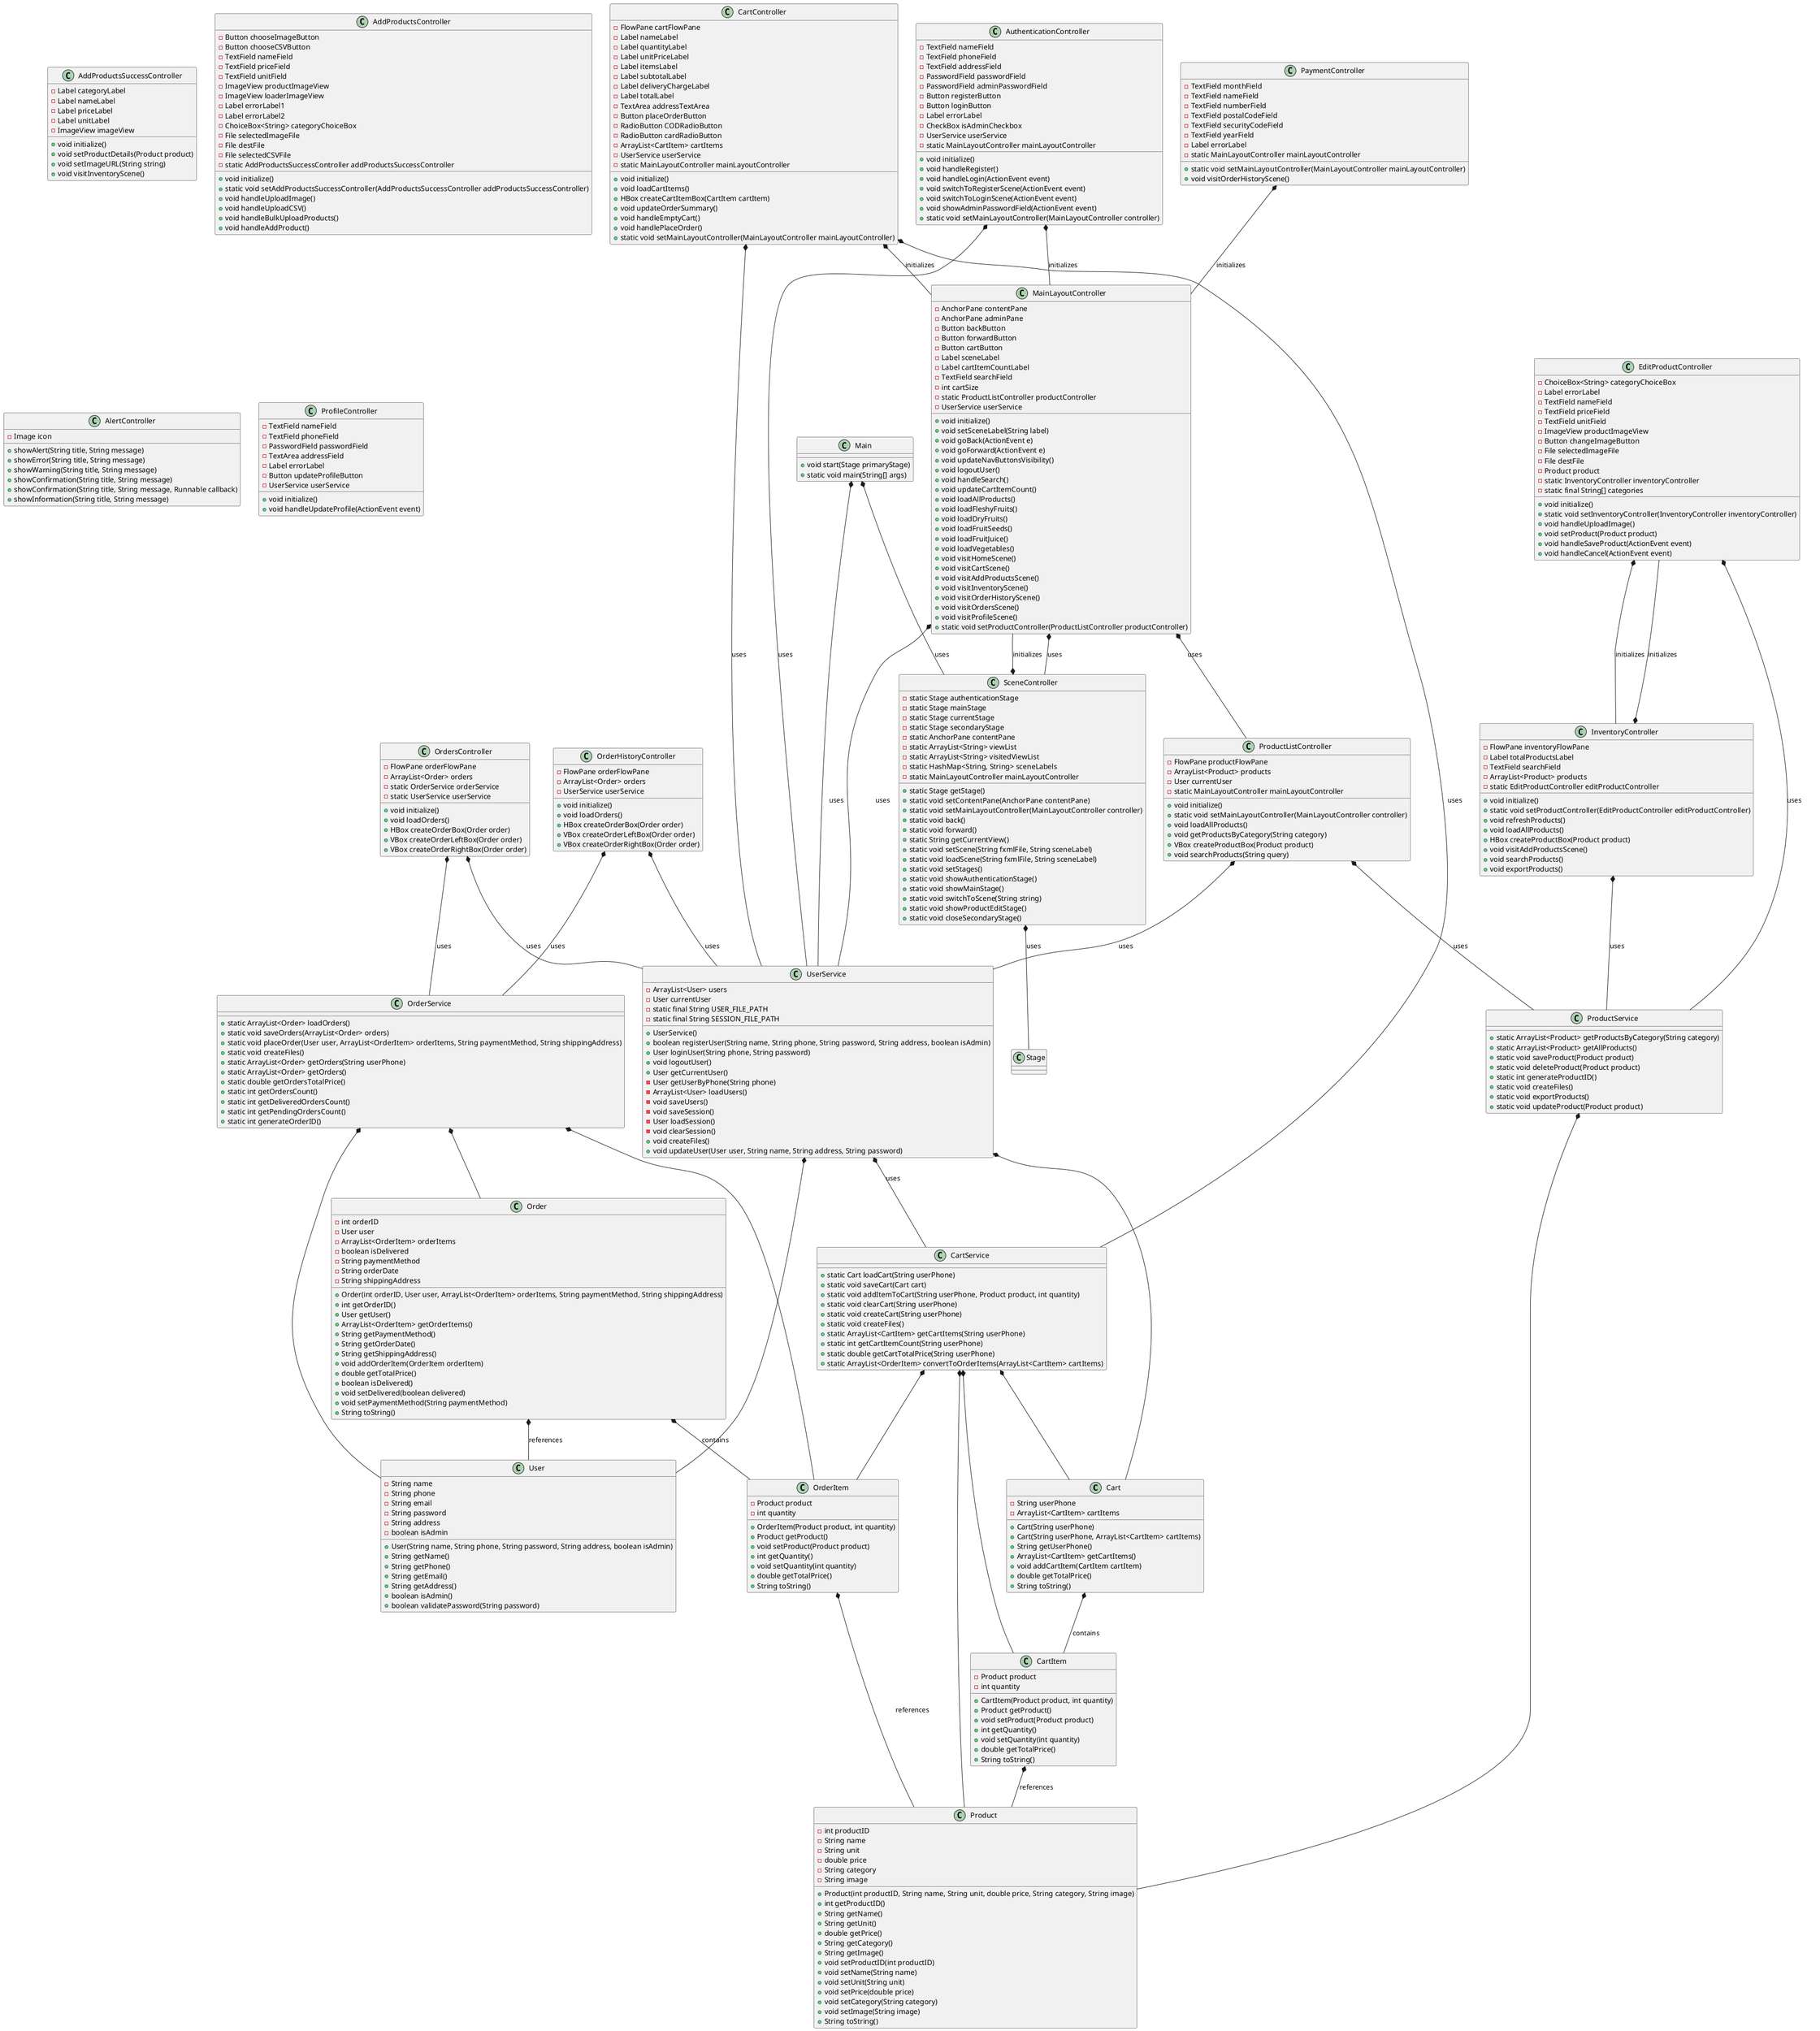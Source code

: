 @startuml

' Define the Cart class
class Cart {
    -String userPhone
    -ArrayList<CartItem> cartItems
    +Cart(String userPhone)
    +Cart(String userPhone, ArrayList<CartItem> cartItems)
    +String getUserPhone()
    +ArrayList<CartItem> getCartItems()
    +void addCartItem(CartItem cartItem)
    +double getTotalPrice()
    +String toString()
}

' Define the CartItem class
class CartItem {
    -Product product
    -int quantity
    +CartItem(Product product, int quantity)
    +Product getProduct()
    +void setProduct(Product product)
    +int getQuantity()
    +void setQuantity(int quantity)
    +double getTotalPrice()
    +String toString()
}

' Define the Order class
class Order {
    -int orderID
    -User user
    -ArrayList<OrderItem> orderItems
    -boolean isDelivered
    -String paymentMethod
    -String orderDate
    -String shippingAddress
    +Order(int orderID, User user, ArrayList<OrderItem> orderItems, String paymentMethod, String shippingAddress)
    +int getOrderID()
    +User getUser()
    +ArrayList<OrderItem> getOrderItems()
    +String getPaymentMethod()
    +String getOrderDate()
    +String getShippingAddress()
    +void addOrderItem(OrderItem orderItem)
    +double getTotalPrice()
    +boolean isDelivered()
    +void setDelivered(boolean delivered)
    +void setPaymentMethod(String paymentMethod)
    +String toString()
}

' Define the OrderItem class
class OrderItem {
    -Product product
    -int quantity
    +OrderItem(Product product, int quantity)
    +Product getProduct()
    +void setProduct(Product product)
    +int getQuantity()
    +void setQuantity(int quantity)
    +double getTotalPrice()
    +String toString()
}

' Define the Product class
class Product {
    -int productID
    -String name
    -String unit
    -double price
    -String category
    -String image
    +Product(int productID, String name, String unit, double price, String category, String image)
    +int getProductID()
    +String getName()
    +String getUnit()
    +double getPrice()
    +String getCategory()
    +String getImage()
    +void setProductID(int productID)
    +void setName(String name)
    +void setUnit(String unit)
    +void setPrice(double price)
    +void setCategory(String category)
    +void setImage(String image)
    +String toString()
}

' Define the User class
class User {
    -String name
    -String phone
    -String email
    -String password
    -String address
    -boolean isAdmin
    +User(String name, String phone, String password, String address, boolean isAdmin)
    +String getName()
    +String getPhone()
    +String getEmail()
    +String getAddress()
    +boolean isAdmin()
    +boolean validatePassword(String password)
}

' Define the CartService class
class CartService {
    +static Cart loadCart(String userPhone)
    +static void saveCart(Cart cart)
    +static void addItemToCart(String userPhone, Product product, int quantity)
    +static void clearCart(String userPhone)
    +static void createCart(String userPhone)
    +static void createFiles()
    +static ArrayList<CartItem> getCartItems(String userPhone)
    +static int getCartItemCount(String userPhone)
    +static double getCartTotalPrice(String userPhone)
    +static ArrayList<OrderItem> convertToOrderItems(ArrayList<CartItem> cartItems)
}

' Define the OrderService class
class OrderService {
    +static ArrayList<Order> loadOrders()
    +static void saveOrders(ArrayList<Order> orders)
    +static void placeOrder(User user, ArrayList<OrderItem> orderItems, String paymentMethod, String shippingAddress)
    +static void createFiles()
    +static ArrayList<Order> getOrders(String userPhone)
    +static ArrayList<Order> getOrders()
    +static double getOrdersTotalPrice()
    +static int getOrdersCount()
    +static int getDeliveredOrdersCount()
    +static int getPendingOrdersCount()
    +static int generateOrderID()
}

' Define the ProductService class
class ProductService {
    +static ArrayList<Product> getProductsByCategory(String category)
    +static ArrayList<Product> getAllProducts()
    +static void saveProduct(Product product)
    +static void deleteProduct(Product product)
    +static int generateProductID()
    +static void createFiles()
    +static void exportProducts()
    +static void updateProduct(Product product)
}

' Define the UserService class
class UserService {
    -ArrayList<User> users
    -User currentUser
    -static final String USER_FILE_PATH
    -static final String SESSION_FILE_PATH
    +UserService()
    +boolean registerUser(String name, String phone, String password, String address, boolean isAdmin)
    +User loginUser(String phone, String password)
    +void logoutUser()
    +User getCurrentUser()
    -User getUserByPhone(String phone)
    -ArrayList<User> loadUsers()
    -void saveUsers()
    -void saveSession()
    -User loadSession()
    -void clearSession()
    +void createFiles()
    +void updateUser(User user, String name, String address, String password)
}


' Define the AddProductsSuccessController class
class AddProductsSuccessController {
    -Label categoryLabel
    -Label nameLabel
    -Label priceLabel
    -Label unitLabel
    -ImageView imageView
    +void initialize()
    +void setProductDetails(Product product)
    +void setImageURL(String string)
    +void visitInventoryScene()
}

' Define the AddProductsController class
class AddProductsController {
    -Button chooseImageButton
    -Button chooseCSVButton
    -TextField nameField
    -TextField priceField
    -TextField unitField
    -ImageView productImageView
    -ImageView loaderImageView
    -Label errorLabel1
    -Label errorLabel2
    -ChoiceBox<String> categoryChoiceBox
    -File selectedImageFile
    -File destFile
    -File selectedCSVFile
    -static AddProductsSuccessController addProductsSuccessController
    +void initialize()
    +static void setAddProductsSuccessController(AddProductsSuccessController addProductsSuccessController)
    +void handleUploadImage()
    +void handleUploadCSV()
    +void handleBulkUploadProducts()
    +void handleAddProduct()
}

' Define the AlertController class
class AlertController {
  -Image icon
  +showAlert(String title, String message)
  +showError(String title, String message)
  +showWarning(String title, String message)
  +showConfirmation(String title, String message)
  +showConfirmation(String title, String message, Runnable callback)
  +showInformation(String title, String message)
}

' Define the AuthenticationController class
class AuthenticationController {
    -TextField nameField
    -TextField phoneField
    -TextField addressField
    -PasswordField passwordField
    -PasswordField adminPasswordField
    -Button registerButton
    -Button loginButton
    -Label errorLabel
    -CheckBox isAdminCheckbox
    -UserService userService
    -static MainLayoutController mainLayoutController
    +void initialize()
    +void handleRegister()
    +void handleLogin(ActionEvent event)
    +void switchToRegisterScene(ActionEvent event)
    +void switchToLoginScene(ActionEvent event)
    +void showAdminPasswordField(ActionEvent event)
    +static void setMainLayoutController(MainLayoutController controller)
}

' Define the CartController class
class CartController {
    -FlowPane cartFlowPane
    -Label nameLabel
    -Label quantityLabel
    -Label unitPriceLabel
    -Label itemsLabel
    -Label subtotalLabel
    -Label deliveryChargeLabel
    -Label totalLabel
    -TextArea addressTextArea
    -Button placeOrderButton
    -RadioButton CODRadioButton
    -RadioButton cardRadioButton
    -ArrayList<CartItem> cartItems
    -UserService userService
    -static MainLayoutController mainLayoutController
    +void initialize()
    +void loadCartItems()
    +HBox createCartItemBox(CartItem cartItem)
    +void updateOrderSummary()
    +void handleEmptyCart()
    +void handlePlaceOrder()
    +static void setMainLayoutController(MainLayoutController mainLayoutController)
}

' Define the EditProductController class
class EditProductController {
    -ChoiceBox<String> categoryChoiceBox
    -Label errorLabel
    -TextField nameField
    -TextField priceField
    -TextField unitField
    -ImageView productImageView
    -Button changeImageButton
    -File selectedImageFile
    -File destFile
    -Product product
    -static InventoryController inventoryController
    -static final String[] categories
    +void initialize()
    +static void setInventoryController(InventoryController inventoryController)
    +void handleUploadImage()
    +void setProduct(Product product)
    +void handleSaveProduct(ActionEvent event)
    +void handleCancel(ActionEvent event)
}

' Define the OrderHistoryController class
class OrderHistoryController {
    -FlowPane orderFlowPane
    -ArrayList<Order> orders
    -UserService userService
    +void initialize()
    +void loadOrders()
    +HBox createOrderBox(Order order)
    +VBox createOrderLeftBox(Order order)
    +VBox createOrderRightBox(Order order)
}


' Define the OrdersController class
class OrdersController {
    -FlowPane orderFlowPane
    -ArrayList<Order> orders
    -static OrderService orderService
    -static UserService userService
    +void initialize()
    +void loadOrders()
    +HBox createOrderBox(Order order)
    +VBox createOrderLeftBox(Order order)
    +VBox createOrderRightBox(Order order)
}


' Define the MainLayoutController class
class MainLayoutController {
    -AnchorPane contentPane
    -AnchorPane adminPane
    -Button backButton
    -Button forwardButton
    -Button cartButton
    -Label sceneLabel
    -Label cartItemCountLabel
    -TextField searchField
    -int cartSize
    -static ProductListController productController
    -UserService userService
    +void initialize()
    +void setSceneLabel(String label)
    +void goBack(ActionEvent e)
    +void goForward(ActionEvent e)
    +void updateNavButtonsVisibility()
    +void logoutUser()
    +void handleSearch()
    +void updateCartItemCount()
    +void loadAllProducts()
    +void loadFleshyFruits()
    +void loadDryFruits()
    +void loadFruitSeeds()
    +void loadFruitJuice()
    +void loadVegetables()
    +void visitHomeScene()
    +void visitCartScene()
    +void visitAddProductsScene()
    +void visitInventoryScene()
    +void visitOrderHistoryScene()
    +void visitOrdersScene()
    +void visitProfileScene()
    +static void setProductController(ProductListController productController)
}


' Define the InventoryController class
class InventoryController {
    -FlowPane inventoryFlowPane
    -Label totalProductsLabel
    -TextField searchField
    -ArrayList<Product> products
    -static EditProductController editProductController
    +void initialize()
    +static void setProductController(EditProductController editProductController)
    +void refreshProducts()
    +void loadAllProducts()
    +HBox createProductBox(Product product)
    +void visitAddProductsScene()
    +void searchProducts()
    +void exportProducts()
}

' Define the SceneController class
class SceneController {
    -static Stage authenticationStage
    -static Stage mainStage
    -static Stage currentStage
    -static Stage secondaryStage
    -static AnchorPane contentPane
    -static ArrayList<String> viewList
    -static ArrayList<String> visitedViewList
    -static HashMap<String, String> sceneLabels
    -static MainLayoutController mainLayoutController
    +static Stage getStage()
    +static void setContentPane(AnchorPane contentPane)
    +static void setMainLayoutController(MainLayoutController controller)
    +static void back()
    +static void forward()
    +static String getCurrentView()
    +static void setScene(String fxmlFile, String sceneLabel)
    +static void loadScene(String fxmlFile, String sceneLabel)
    +static void setStages()
    +static void showAuthenticationStage()
    +static void showMainStage()
    +static void switchToScene(String string)
    +static void showProductEditStage()
    +static void closeSecondaryStage()
}

' Define the ProductListController class
class ProductListController {
    -FlowPane productFlowPane
    -ArrayList<Product> products
    -User currentUser
    -static MainLayoutController mainLayoutController
    +void initialize()
    +static void setMainLayoutController(MainLayoutController controller)
    +void loadAllProducts()
    +void getProductsByCategory(String category)
    +VBox createProductBox(Product product)
    +void searchProducts(String query)
}

' Define the PaymentController class
class PaymentController {
    -TextField monthField
    -TextField nameField
    -TextField numberField
    -TextField postalCodeField
    -TextField securityCodeField
    -TextField yearField
    -Label errorLabel
    -static MainLayoutController mainLayoutController
    +static void setMainLayoutController(MainLayoutController mainLayoutController)
    +void visitOrderHistoryScene()
}


' Define the ProfileController class
class ProfileController {
    -TextField nameField
    -TextField phoneField
    -PasswordField passwordField
    -TextArea addressField
    -Label errorLabel
    -Button updateProfileButton
    -UserService userService
    +void initialize()
    +void handleUpdateProfile(ActionEvent event)
}


' Define the Main class
class Main {
    +void start(Stage primaryStage)
    +static void main(String[] args)
}



' Define relationships
Cart *-- CartItem : contains
Order *-- OrderItem : contains
CartItem *-- Product : references
OrderItem *-- Product : references
Order *-- User : references
CartService *-- Cart
CartService *-- CartItem
CartService *-- OrderItem
CartService *-- Product
OrderService *-- Order
OrderService *-- OrderItem
OrderService *-- User
ProductService *-- Product
UserService *-- User
UserService *-- Cart
UserService *-- CartService : uses

AuthenticationController *-- UserService : uses
AuthenticationController *-- MainLayoutController : initializes
CartController *-- CartService : uses
CartController *-- MainLayoutController : initializes
CartController *-- UserService : uses
EditProductController *-- ProductService : uses
EditProductController *-- InventoryController : initializes
OrderHistoryController *-- UserService : uses
OrderHistoryController *-- OrderService : uses
OrdersController *-- OrderService : uses
OrdersController *-- UserService : uses
MainLayoutController *-- UserService : uses
MainLayoutController *-- ProductListController : uses
MainLayoutController *-- SceneController : uses
InventoryController *-- ProductService : uses
InventoryController *-- EditProductController : initializes
SceneController *-- MainLayoutController : initializes
SceneController *-- Stage : uses
ProductListController *-- ProductService : uses
ProductListController *-- UserService : uses
PaymentController *-- MainLayoutController : initializes
Main *-- UserService : uses
Main *-- SceneController : uses

@enduml